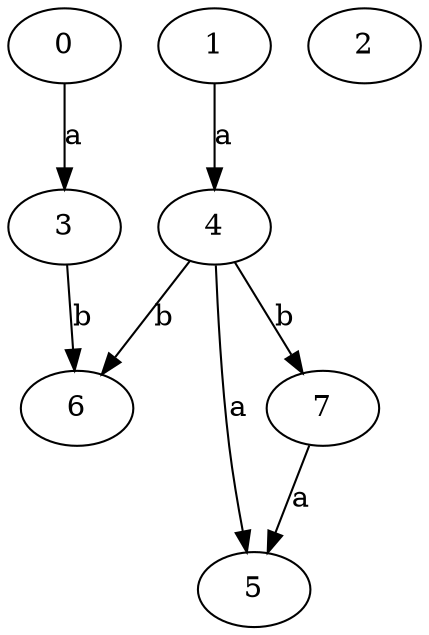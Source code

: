 strict digraph  {
3;
0;
4;
1;
5;
6;
7;
2;
3 -> 6  [label=b];
0 -> 3  [label=a];
4 -> 5  [label=a];
4 -> 6  [label=b];
4 -> 7  [label=b];
1 -> 4  [label=a];
7 -> 5  [label=a];
}
